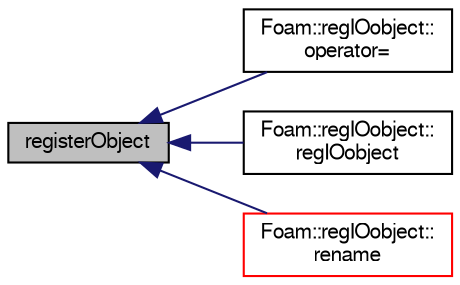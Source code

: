 digraph "registerObject"
{
  bgcolor="transparent";
  edge [fontname="FreeSans",fontsize="10",labelfontname="FreeSans",labelfontsize="10"];
  node [fontname="FreeSans",fontsize="10",shape=record];
  rankdir="LR";
  Node12084 [label="registerObject",height=0.2,width=0.4,color="black", fillcolor="grey75", style="filled", fontcolor="black"];
  Node12084 -> Node12085 [dir="back",color="midnightblue",fontsize="10",style="solid",fontname="FreeSans"];
  Node12085 [label="Foam::regIOobject::\loperator=",height=0.2,width=0.4,color="black",URL="$a26334.html#ac9ecd59b6004bc61b7616eeb020ec451"];
  Node12084 -> Node12086 [dir="back",color="midnightblue",fontsize="10",style="solid",fontname="FreeSans"];
  Node12086 [label="Foam::regIOobject::\lregIOobject",height=0.2,width=0.4,color="black",URL="$a26334.html#a805c73a672e286774c8994203483c8ba",tooltip="Construct from IOobject. Optional flag for if IOobject is the. "];
  Node12084 -> Node12087 [dir="back",color="midnightblue",fontsize="10",style="solid",fontname="FreeSans"];
  Node12087 [label="Foam::regIOobject::\lrename",height=0.2,width=0.4,color="red",URL="$a26334.html#af41376d1e0031e06613d5ce3c740cf7d",tooltip="Rename. "];
}
